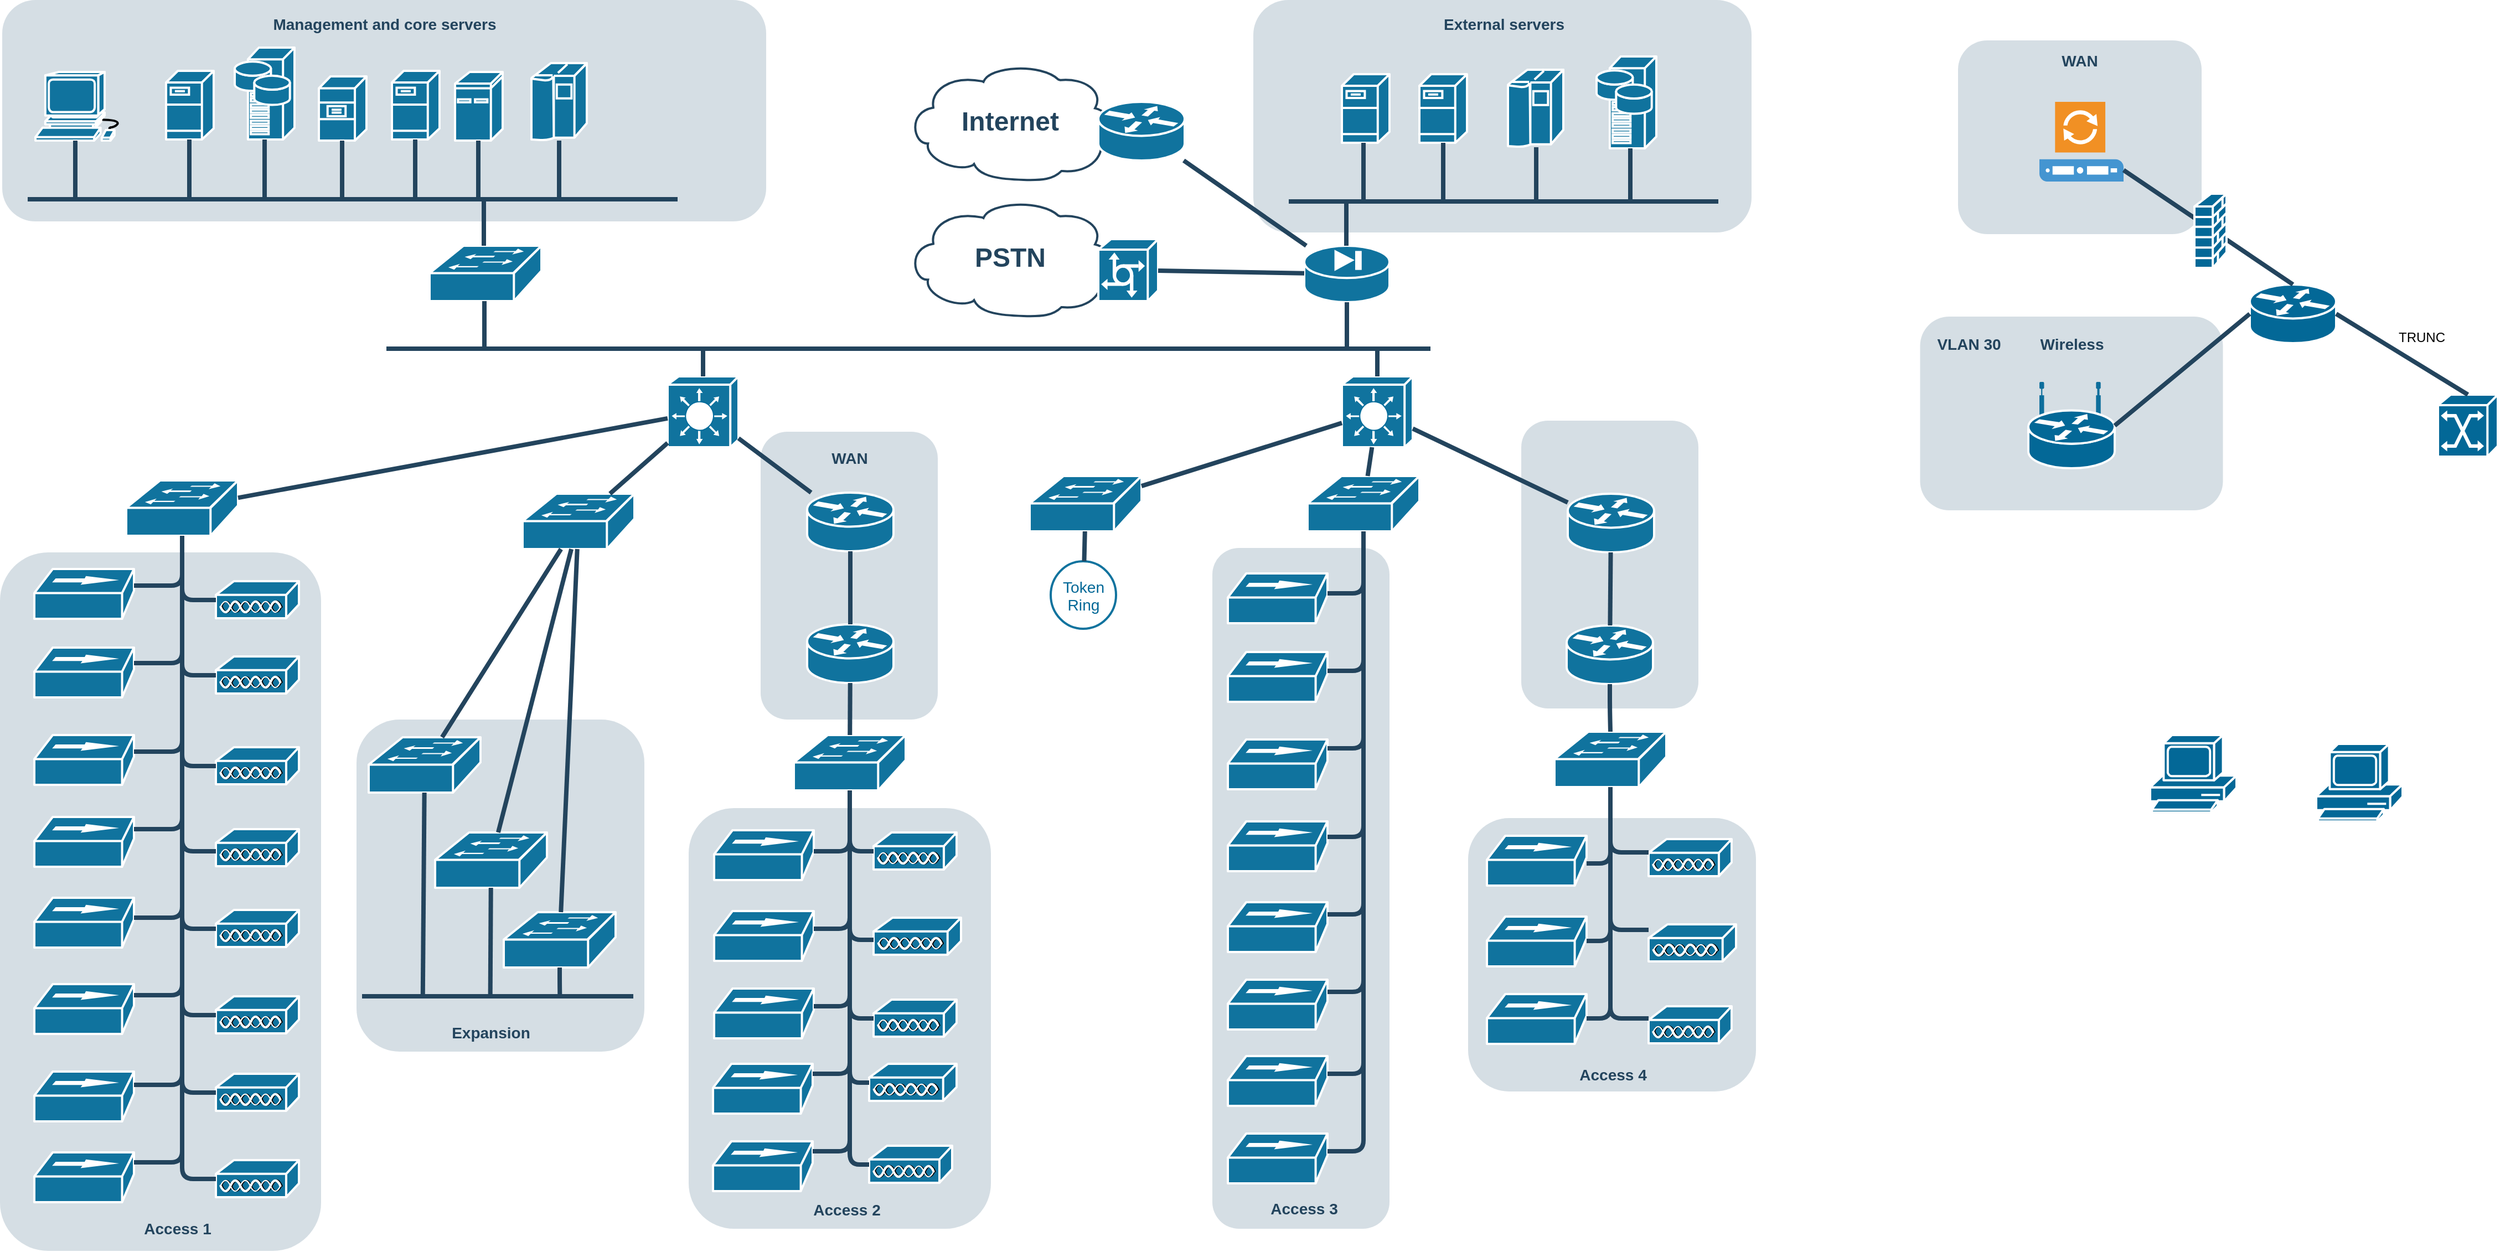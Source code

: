 <mxfile version="21.2.0" type="github">
  <diagram id="6a731a19-8d31-9384-78a2-239565b7b9f0" name="Page-1">
    <mxGraphModel dx="1916" dy="1063" grid="1" gridSize="10" guides="1" tooltips="1" connect="1" arrows="1" fold="1" page="1" pageScale="1" pageWidth="827" pageHeight="1169" background="none" math="0" shadow="0">
      <root>
        <mxCell id="0" />
        <mxCell id="1" parent="0" />
        <mxCell id="GC0GD7nrSptXFap7n9_A-2270" value="" style="rounded=1;whiteSpace=wrap;html=1;strokeColor=none;fillColor=#BAC8D3;fontSize=24;fontColor=#23445D;align=center;opacity=60;" vertex="1" parent="1">
          <mxGeometry x="1762.25" y="316" width="273.5" height="175" as="geometry" />
        </mxCell>
        <mxCell id="2086" value="" style="rounded=1;whiteSpace=wrap;html=1;strokeColor=none;fillColor=#BAC8D3;fontSize=24;fontColor=#23445D;align=center;opacity=60;" parent="1" vertex="1">
          <mxGeometry x="715" y="420" width="160" height="260" as="geometry" />
        </mxCell>
        <mxCell id="2087" value="&lt;font color=&quot;#23445d&quot;&gt;WAN&lt;/font&gt;" style="rounded=1;whiteSpace=wrap;html=1;strokeColor=none;fillColor=none;fontSize=14;fontColor=#742B21;align=center;fontStyle=1" parent="1" vertex="1">
          <mxGeometry x="759" y="434" width="73" height="19" as="geometry" />
        </mxCell>
        <mxCell id="2088" value="" style="rounded=1;whiteSpace=wrap;html=1;strokeColor=none;fillColor=#BAC8D3;fontSize=24;fontColor=#23445D;align=center;opacity=60;" parent="1" vertex="1">
          <mxGeometry x="1354" y="769" width="260" height="247" as="geometry" />
        </mxCell>
        <mxCell id="2089" value="" style="rounded=1;whiteSpace=wrap;html=1;strokeColor=none;fillColor=#BAC8D3;fontSize=24;fontColor=#23445D;align=center;opacity=60;" parent="1" vertex="1">
          <mxGeometry x="650" y="760" width="273" height="380" as="geometry" />
        </mxCell>
        <mxCell id="2090" value="" style="rounded=1;whiteSpace=wrap;html=1;strokeColor=none;fillColor=#BAC8D3;fontSize=24;fontColor=#23445D;align=center;opacity=60;" parent="1" vertex="1">
          <mxGeometry x="1402" y="410" width="160" height="260" as="geometry" />
        </mxCell>
        <mxCell id="2091" value="" style="rounded=1;whiteSpace=wrap;html=1;strokeColor=none;fillColor=#BAC8D3;fontSize=24;fontColor=#23445D;align=center;opacity=60;" parent="1" vertex="1">
          <mxGeometry x="1123" y="525" width="160" height="615" as="geometry" />
        </mxCell>
        <mxCell id="2092" value="" style="rounded=1;whiteSpace=wrap;html=1;strokeColor=none;fillColor=#BAC8D3;fontSize=24;fontColor=#23445D;align=center;opacity=60;" parent="1" vertex="1">
          <mxGeometry x="350" y="680" width="260" height="300" as="geometry" />
        </mxCell>
        <mxCell id="2093" value="" style="rounded=1;whiteSpace=wrap;html=1;strokeColor=none;fillColor=#BAC8D3;fontSize=24;fontColor=#23445D;align=center;opacity=60;" parent="1" vertex="1">
          <mxGeometry x="28" y="529" width="290" height="631" as="geometry" />
        </mxCell>
        <mxCell id="2094" value="" style="rounded=1;whiteSpace=wrap;html=1;strokeColor=none;fillColor=#BAC8D3;fontSize=24;fontColor=#23445D;align=center;opacity=60;" parent="1" vertex="1">
          <mxGeometry x="1160" y="30" width="450" height="210" as="geometry" />
        </mxCell>
        <mxCell id="2095" value="" style="rounded=1;whiteSpace=wrap;html=1;strokeColor=none;fillColor=#BAC8D3;fontSize=24;fontColor=#23445D;align=center;opacity=60;" parent="1" vertex="1">
          <mxGeometry x="30" y="30" width="690" height="200" as="geometry" />
        </mxCell>
        <mxCell id="2096" value="" style="shape=mxgraph.cisco.computers_and_peripherals.workstation;html=1;dashed=0;fillColor=#10739E;strokeColor=#ffffff;strokeWidth=2;verticalLabelPosition=bottom;verticalAlign=top;fontFamily=Helvetica;fontSize=36;fontColor=#FFB366" parent="1" vertex="1">
          <mxGeometry x="60" y="95" width="83" height="62" as="geometry" />
        </mxCell>
        <mxCell id="2097" value="" style="shape=mxgraph.cisco.servers.fileserver;html=1;dashed=0;fillColor=#10739E;strokeColor=#ffffff;strokeWidth=2;verticalLabelPosition=bottom;verticalAlign=top;fontFamily=Helvetica;fontSize=36;fontColor=#FFB366" parent="1" vertex="1">
          <mxGeometry x="178" y="94" width="43" height="62" as="geometry" />
        </mxCell>
        <mxCell id="2098" value="" style="shape=mxgraph.cisco.servers.fileserver;html=1;dashed=0;fillColor=#10739E;strokeColor=#ffffff;strokeWidth=2;verticalLabelPosition=bottom;verticalAlign=top;fontFamily=Helvetica;fontSize=36;fontColor=#FFB366" parent="1" vertex="1">
          <mxGeometry x="382" y="94" width="43" height="62" as="geometry" />
        </mxCell>
        <mxCell id="2099" value="" style="shape=mxgraph.cisco.servers.file_server;html=1;dashed=0;fillColor=#10739E;strokeColor=#ffffff;strokeWidth=2;verticalLabelPosition=bottom;verticalAlign=top;fontFamily=Helvetica;fontSize=36;fontColor=#FFB366" parent="1" vertex="1">
          <mxGeometry x="316" y="99" width="43" height="58" as="geometry" />
        </mxCell>
        <mxCell id="2100" value="" style="shape=mxgraph.cisco.servers.storage_server;html=1;dashed=0;fillColor=#10739E;strokeColor=#ffffff;strokeWidth=2;verticalLabelPosition=bottom;verticalAlign=top;fontFamily=Helvetica;fontSize=36;fontColor=#FFB366" parent="1" vertex="1">
          <mxGeometry x="240" y="73" width="54" height="83" as="geometry" />
        </mxCell>
        <mxCell id="2101" value="" style="shape=mxgraph.cisco.computers_and_peripherals.ibm_mini_as400;html=1;dashed=0;fillColor=#10739E;strokeColor=#ffffff;strokeWidth=2;verticalLabelPosition=bottom;verticalAlign=top;fontFamily=Helvetica;fontSize=36;fontColor=#FFB366" parent="1" vertex="1">
          <mxGeometry x="439" y="95" width="43" height="62" as="geometry" />
        </mxCell>
        <mxCell id="2102" value="" style="shape=mxgraph.cisco.computers_and_peripherals.ibm_mainframe;html=1;dashed=0;fillColor=#10739E;strokeColor=#ffffff;strokeWidth=2;verticalLabelPosition=bottom;verticalAlign=top;fontFamily=Helvetica;fontSize=36;fontColor=#FFB366" parent="1" vertex="1">
          <mxGeometry x="508" y="87" width="50" height="70" as="geometry" />
        </mxCell>
        <mxCell id="2103" value="" style="shape=mxgraph.cisco.servers.fileserver;html=1;dashed=0;fillColor=#10739E;strokeColor=#ffffff;strokeWidth=2;verticalLabelPosition=bottom;verticalAlign=top;fontFamily=Helvetica;fontSize=36;fontColor=#FFB366" parent="1" vertex="1">
          <mxGeometry x="1240" y="97" width="43" height="62" as="geometry" />
        </mxCell>
        <mxCell id="2104" value="" style="shape=mxgraph.cisco.servers.fileserver;html=1;dashed=0;fillColor=#10739E;strokeColor=#ffffff;strokeWidth=2;verticalLabelPosition=bottom;verticalAlign=top;fontFamily=Helvetica;fontSize=36;fontColor=#FFB366" parent="1" vertex="1">
          <mxGeometry x="1310" y="97" width="43" height="62" as="geometry" />
        </mxCell>
        <mxCell id="2105" value="" style="shape=mxgraph.cisco.computers_and_peripherals.ibm_mainframe;html=1;dashed=0;fillColor=#10739E;strokeColor=#ffffff;strokeWidth=2;verticalLabelPosition=bottom;verticalAlign=top;fontFamily=Helvetica;fontSize=36;fontColor=#FFB366" parent="1" vertex="1">
          <mxGeometry x="1390" y="93" width="50" height="70" as="geometry" />
        </mxCell>
        <mxCell id="2106" value="" style="shape=mxgraph.cisco.servers.storage_server;html=1;dashed=0;fillColor=#10739E;strokeColor=#ffffff;strokeWidth=2;verticalLabelPosition=bottom;verticalAlign=top;fontFamily=Helvetica;fontSize=36;fontColor=#FFB366" parent="1" vertex="1">
          <mxGeometry x="1470" y="81" width="54" height="83" as="geometry" />
        </mxCell>
        <mxCell id="2107" value="" style="shape=mxgraph.cisco.switches.workgroup_switch;html=1;dashed=0;fillColor=#10739E;strokeColor=#ffffff;strokeWidth=2;verticalLabelPosition=bottom;verticalAlign=top;fontFamily=Helvetica;fontSize=36;fontColor=#FFB366" parent="1" vertex="1">
          <mxGeometry x="416" y="252" width="101" height="50" as="geometry" />
        </mxCell>
        <mxCell id="2108" value="" style="shape=mxgraph.cisco.security.pix_firewall;html=1;dashed=0;fillColor=#10739E;strokeColor=#ffffff;strokeWidth=2;verticalLabelPosition=bottom;verticalAlign=top;fontFamily=Helvetica;fontSize=36;fontColor=#FFB366" parent="1" vertex="1">
          <mxGeometry x="1206" y="252" width="77" height="51" as="geometry" />
        </mxCell>
        <mxCell id="2109" value="Internet" style="shape=mxgraph.cisco.storage.cloud;html=1;dashed=0;strokeColor=#23445D;fillColor=#ffffff;strokeWidth=2;fontFamily=Helvetica;fontSize=24;fontColor=#23445D;align=center;fontStyle=1" parent="1" vertex="1">
          <mxGeometry x="847" y="87" width="186" height="106" as="geometry" />
        </mxCell>
        <mxCell id="2110" value="PSTN" style="shape=mxgraph.cisco.storage.cloud;html=1;dashed=0;strokeColor=#23445D;fillColor=#ffffff;strokeWidth=2;fontFamily=Helvetica;fontSize=24;fontColor=#23445D;fontStyle=1" parent="1" vertex="1">
          <mxGeometry x="847" y="210" width="186" height="106" as="geometry" />
        </mxCell>
        <mxCell id="2111" value="" style="shape=mxgraph.cisco.servers.communications_server;html=1;dashed=0;fillColor=#10739E;strokeColor=#ffffff;strokeWidth=2;verticalLabelPosition=bottom;verticalAlign=top;fontFamily=Helvetica;fontSize=36;fontColor=#FFB366" parent="1" vertex="1">
          <mxGeometry x="1020" y="246" width="54" height="56" as="geometry" />
        </mxCell>
        <mxCell id="2112" value="" style="shape=mxgraph.cisco.switches.layer_3_switch;html=1;dashed=0;fillColor=#10739E;strokeColor=#ffffff;strokeWidth=2;verticalLabelPosition=bottom;verticalAlign=top;fontFamily=Helvetica;fontSize=36;fontColor=#FFB366" parent="1" vertex="1">
          <mxGeometry x="631" y="370" width="64" height="64" as="geometry" />
        </mxCell>
        <mxCell id="2113" value="" style="shape=mxgraph.cisco.switches.layer_3_switch;html=1;dashed=0;fillColor=#10739E;strokeColor=#ffffff;strokeWidth=2;verticalLabelPosition=bottom;verticalAlign=top;fontFamily=Helvetica;fontSize=36;fontColor=#FFB366" parent="1" vertex="1">
          <mxGeometry x="1240" y="370" width="64" height="64" as="geometry" />
        </mxCell>
        <mxCell id="2114" value="" style="shape=mxgraph.cisco.switches.workgroup_switch;html=1;dashed=0;fillColor=#10739E;strokeColor=#ffffff;strokeWidth=2;verticalLabelPosition=bottom;verticalAlign=top;fontFamily=Helvetica;fontSize=36;fontColor=#FFB366" parent="1" vertex="1">
          <mxGeometry x="142" y="464" width="101" height="50" as="geometry" />
        </mxCell>
        <mxCell id="2115" value="" style="shape=mxgraph.cisco.switches.workgroup_switch;html=1;dashed=0;fillColor=#10739E;strokeColor=#ffffff;strokeWidth=2;verticalLabelPosition=bottom;verticalAlign=top;fontFamily=Helvetica;fontSize=36;fontColor=#FFB366" parent="1" vertex="1">
          <mxGeometry x="958" y="460" width="101" height="50" as="geometry" />
        </mxCell>
        <mxCell id="2116" value="" style="shape=mxgraph.cisco.switches.workgroup_switch;html=1;dashed=0;fillColor=#10739E;strokeColor=#ffffff;strokeWidth=2;verticalLabelPosition=bottom;verticalAlign=top;fontFamily=Helvetica;fontSize=36;fontColor=#FFB366" parent="1" vertex="1">
          <mxGeometry x="500" y="476" width="101" height="50" as="geometry" />
        </mxCell>
        <mxCell id="2117" value="" style="shape=mxgraph.cisco.switches.workgroup_switch;html=1;dashed=0;fillColor=#10739E;strokeColor=#ffffff;strokeWidth=2;verticalLabelPosition=bottom;verticalAlign=top;fontFamily=Helvetica;fontSize=36;fontColor=#FFB366" parent="1" vertex="1">
          <mxGeometry x="1209" y="460" width="101" height="50" as="geometry" />
        </mxCell>
        <mxCell id="2118" value="" style="shape=mxgraph.cisco.switches.workgroup_switch;html=1;dashed=0;fillColor=#10739E;strokeColor=#ffffff;strokeWidth=2;verticalLabelPosition=bottom;verticalAlign=top;fontFamily=Helvetica;fontSize=36;fontColor=#FFB366" parent="1" vertex="1">
          <mxGeometry x="361" y="696" width="101" height="50" as="geometry" />
        </mxCell>
        <mxCell id="2119" value="" style="shape=mxgraph.cisco.switches.workgroup_switch;html=1;dashed=0;fillColor=#10739E;strokeColor=#ffffff;strokeWidth=2;verticalLabelPosition=bottom;verticalAlign=top;fontFamily=Helvetica;fontSize=36;fontColor=#FFB366" parent="1" vertex="1">
          <mxGeometry x="483" y="854" width="101" height="50" as="geometry" />
        </mxCell>
        <mxCell id="2120" value="" style="shape=mxgraph.cisco.misc.access_point;html=1;dashed=0;fillColor=#10739E;strokeColor=#ffffff;strokeWidth=2;verticalLabelPosition=bottom;verticalAlign=top;fontFamily=Helvetica;fontSize=36;fontColor=#FFB366" parent="1" vertex="1">
          <mxGeometry x="223" y="555" width="75" height="34" as="geometry" />
        </mxCell>
        <mxCell id="2121" value="" style="shape=mxgraph.cisco.misc.access_point;html=1;dashed=0;fillColor=#10739E;strokeColor=#ffffff;strokeWidth=2;verticalLabelPosition=bottom;verticalAlign=top;fontFamily=Helvetica;fontSize=36;fontColor=#FFB366" parent="1" vertex="1">
          <mxGeometry x="223" y="623" width="75" height="34" as="geometry" />
        </mxCell>
        <mxCell id="2122" value="" style="shape=mxgraph.cisco.misc.access_point;html=1;dashed=0;fillColor=#10739E;strokeColor=#ffffff;strokeWidth=2;verticalLabelPosition=bottom;verticalAlign=top;fontFamily=Helvetica;fontSize=36;fontColor=#FFB366" parent="1" vertex="1">
          <mxGeometry x="223" y="852" width="75" height="34" as="geometry" />
        </mxCell>
        <mxCell id="2123" value="" style="shape=mxgraph.cisco.misc.access_point;html=1;dashed=0;fillColor=#10739E;strokeColor=#ffffff;strokeWidth=2;verticalLabelPosition=bottom;verticalAlign=top;fontFamily=Helvetica;fontSize=36;fontColor=#FFB366" parent="1" vertex="1">
          <mxGeometry x="223" y="705" width="75" height="34" as="geometry" />
        </mxCell>
        <mxCell id="2124" value="" style="shape=mxgraph.cisco.misc.access_point;html=1;dashed=0;fillColor=#10739E;strokeColor=#ffffff;strokeWidth=2;verticalLabelPosition=bottom;verticalAlign=top;fontFamily=Helvetica;fontSize=36;fontColor=#FFB366" parent="1" vertex="1">
          <mxGeometry x="223" y="930" width="75" height="34" as="geometry" />
        </mxCell>
        <mxCell id="2125" value="" style="shape=mxgraph.cisco.misc.access_point;html=1;dashed=0;fillColor=#10739E;strokeColor=#ffffff;strokeWidth=2;verticalLabelPosition=bottom;verticalAlign=top;fontFamily=Helvetica;fontSize=36;fontColor=#FFB366" parent="1" vertex="1">
          <mxGeometry x="223" y="779" width="75" height="34" as="geometry" />
        </mxCell>
        <mxCell id="2126" value="" style="shape=mxgraph.cisco.hubs_and_gateways.100baset_hub;html=1;dashed=0;fillColor=#10739E;strokeColor=#ffffff;strokeWidth=2;verticalLabelPosition=bottom;verticalAlign=top;fontFamily=Helvetica;fontSize=36;fontColor=#FFB366" parent="1" vertex="1">
          <mxGeometry x="59" y="544" width="90" height="45" as="geometry" />
        </mxCell>
        <mxCell id="2127" value="" style="shape=mxgraph.cisco.hubs_and_gateways.100baset_hub;html=1;dashed=0;fillColor=#10739E;strokeColor=#ffffff;strokeWidth=2;verticalLabelPosition=bottom;verticalAlign=top;fontFamily=Helvetica;fontSize=36;fontColor=#FFB366" parent="1" vertex="1">
          <mxGeometry x="59" y="841" width="90" height="45" as="geometry" />
        </mxCell>
        <mxCell id="2128" value="" style="shape=mxgraph.cisco.hubs_and_gateways.100baset_hub;html=1;dashed=0;fillColor=#10739E;strokeColor=#ffffff;strokeWidth=2;verticalLabelPosition=bottom;verticalAlign=top;fontFamily=Helvetica;fontSize=36;fontColor=#FFB366" parent="1" vertex="1">
          <mxGeometry x="59" y="615" width="90" height="45" as="geometry" />
        </mxCell>
        <mxCell id="2129" value="" style="shape=mxgraph.cisco.hubs_and_gateways.100baset_hub;html=1;dashed=0;fillColor=#10739E;strokeColor=#ffffff;strokeWidth=2;verticalLabelPosition=bottom;verticalAlign=top;fontFamily=Helvetica;fontSize=36;fontColor=#FFB366" parent="1" vertex="1">
          <mxGeometry x="59" y="694" width="90" height="45" as="geometry" />
        </mxCell>
        <mxCell id="2130" value="" style="shape=mxgraph.cisco.hubs_and_gateways.100baset_hub;html=1;dashed=0;fillColor=#10739E;strokeColor=#ffffff;strokeWidth=2;verticalLabelPosition=bottom;verticalAlign=top;fontFamily=Helvetica;fontSize=36;fontColor=#FFB366" parent="1" vertex="1">
          <mxGeometry x="59" y="768" width="90" height="45" as="geometry" />
        </mxCell>
        <mxCell id="2131" value="" style="shape=mxgraph.cisco.misc.token;html=1;dashed=0;strokeColor=#10739E;fillColor=#ffffff;strokeWidth=2;verticalLabelPosition=bottom;verticalAlign=top;fontFamily=Helvetica;fontSize=36;fontColor=#23445D;labelBackgroundColor=none;" parent="1" vertex="1">
          <mxGeometry x="977" y="537" width="59" height="61" as="geometry" />
        </mxCell>
        <mxCell id="2132" value="" style="shape=mxgraph.cisco.routers.router;html=1;dashed=0;fillColor=#10739E;strokeColor=#ffffff;strokeWidth=2;verticalLabelPosition=bottom;verticalAlign=top;fontFamily=Helvetica;fontSize=36;fontColor=#FFB366" parent="1" vertex="1">
          <mxGeometry x="757" y="475" width="78" height="53" as="geometry" />
        </mxCell>
        <mxCell id="2133" value="" style="shape=mxgraph.cisco.routers.router;html=1;dashed=0;fillColor=#10739E;strokeColor=#ffffff;strokeWidth=2;verticalLabelPosition=bottom;verticalAlign=top;fontFamily=Helvetica;fontSize=36;fontColor=#FFB366" parent="1" vertex="1">
          <mxGeometry x="1444" y="476" width="78" height="53" as="geometry" />
        </mxCell>
        <mxCell id="2134" value="" style="shape=mxgraph.cisco.routers.router;html=1;dashed=0;fillColor=#10739E;strokeColor=#ffffff;strokeWidth=2;verticalLabelPosition=bottom;verticalAlign=top;fontFamily=Helvetica;fontSize=36;fontColor=#FFB366" parent="1" vertex="1">
          <mxGeometry x="757" y="594" width="78" height="53" as="geometry" />
        </mxCell>
        <mxCell id="2135" value="" style="shape=mxgraph.cisco.routers.router;html=1;dashed=0;fillColor=#10739E;strokeColor=#ffffff;strokeWidth=2;verticalLabelPosition=bottom;verticalAlign=top;fontFamily=Helvetica;fontSize=36;fontColor=#FFB366" parent="1" vertex="1">
          <mxGeometry x="1443" y="595" width="78" height="53" as="geometry" />
        </mxCell>
        <mxCell id="2136" value="" style="shape=mxgraph.cisco.switches.workgroup_switch;html=1;dashed=0;fillColor=#10739E;strokeColor=#ffffff;strokeWidth=2;verticalLabelPosition=bottom;verticalAlign=top;fontFamily=Helvetica;fontSize=36;fontColor=#FFB366" parent="1" vertex="1">
          <mxGeometry x="745" y="694" width="101" height="50" as="geometry" />
        </mxCell>
        <mxCell id="2137" value="" style="shape=mxgraph.cisco.switches.workgroup_switch;html=1;dashed=0;fillColor=#10739E;strokeColor=#ffffff;strokeWidth=2;verticalLabelPosition=bottom;verticalAlign=top;fontFamily=Helvetica;fontSize=36;fontColor=#FFB366" parent="1" vertex="1">
          <mxGeometry x="1432" y="691" width="101" height="50" as="geometry" />
        </mxCell>
        <mxCell id="2138" value="" style="shape=mxgraph.cisco.routers.router;html=1;dashed=0;fillColor=#10739E;strokeColor=#ffffff;strokeWidth=2;verticalLabelPosition=bottom;verticalAlign=top;fontFamily=Helvetica;fontSize=36;fontColor=#FFB366" parent="1" vertex="1">
          <mxGeometry x="1020" y="122" width="78" height="53" as="geometry" />
        </mxCell>
        <mxCell id="2139" value="" style="shape=mxgraph.cisco.hubs_and_gateways.100baset_hub;html=1;dashed=0;fillColor=#10739E;strokeColor=#ffffff;strokeWidth=2;verticalLabelPosition=bottom;verticalAlign=top;fontFamily=Helvetica;fontSize=36;fontColor=#FFB366" parent="1" vertex="1">
          <mxGeometry x="59" y="919" width="90" height="45" as="geometry" />
        </mxCell>
        <mxCell id="2140" value="" style="shape=mxgraph.cisco.hubs_and_gateways.100baset_hub;html=1;dashed=0;fillColor=#10739E;strokeColor=#ffffff;strokeWidth=2;verticalLabelPosition=bottom;verticalAlign=top;fontFamily=Helvetica;fontSize=36;fontColor=#FFB366" parent="1" vertex="1">
          <mxGeometry x="1137" y="548" width="90" height="45" as="geometry" />
        </mxCell>
        <mxCell id="2141" value="" style="shape=mxgraph.cisco.hubs_and_gateways.100baset_hub;html=1;dashed=0;fillColor=#10739E;strokeColor=#ffffff;strokeWidth=2;verticalLabelPosition=bottom;verticalAlign=top;fontFamily=Helvetica;fontSize=36;fontColor=#FFB366" parent="1" vertex="1">
          <mxGeometry x="1137" y="845" width="90" height="45" as="geometry" />
        </mxCell>
        <mxCell id="2142" value="" style="shape=mxgraph.cisco.hubs_and_gateways.100baset_hub;html=1;dashed=0;fillColor=#10739E;strokeColor=#ffffff;strokeWidth=2;verticalLabelPosition=bottom;verticalAlign=top;fontFamily=Helvetica;fontSize=36;fontColor=#FFB366" parent="1" vertex="1">
          <mxGeometry x="1137" y="619" width="90" height="45" as="geometry" />
        </mxCell>
        <mxCell id="2143" value="" style="shape=mxgraph.cisco.hubs_and_gateways.100baset_hub;html=1;dashed=0;fillColor=#10739E;strokeColor=#ffffff;strokeWidth=2;verticalLabelPosition=bottom;verticalAlign=top;fontFamily=Helvetica;fontSize=36;fontColor=#FFB366" parent="1" vertex="1">
          <mxGeometry x="1137" y="698" width="90" height="45" as="geometry" />
        </mxCell>
        <mxCell id="2144" value="" style="shape=mxgraph.cisco.hubs_and_gateways.100baset_hub;html=1;dashed=0;fillColor=#10739E;strokeColor=#ffffff;strokeWidth=2;verticalLabelPosition=bottom;verticalAlign=top;fontFamily=Helvetica;fontSize=36;fontColor=#FFB366" parent="1" vertex="1">
          <mxGeometry x="1137" y="772" width="90" height="45" as="geometry" />
        </mxCell>
        <mxCell id="2145" value="" style="shape=mxgraph.cisco.hubs_and_gateways.100baset_hub;html=1;dashed=0;fillColor=#10739E;strokeColor=#ffffff;strokeWidth=2;verticalLabelPosition=bottom;verticalAlign=top;fontFamily=Helvetica;fontSize=36;fontColor=#FFB366" parent="1" vertex="1">
          <mxGeometry x="1137" y="915" width="90" height="45" as="geometry" />
        </mxCell>
        <mxCell id="2146" value="" style="shape=mxgraph.cisco.hubs_and_gateways.100baset_hub;html=1;dashed=0;fillColor=#10739E;strokeColor=#ffffff;strokeWidth=2;verticalLabelPosition=bottom;verticalAlign=top;fontFamily=Helvetica;fontSize=36;fontColor=#FFB366" parent="1" vertex="1">
          <mxGeometry x="673" y="853" width="90" height="45" as="geometry" />
        </mxCell>
        <mxCell id="2147" value="" style="shape=mxgraph.cisco.hubs_and_gateways.100baset_hub;html=1;dashed=0;fillColor=#10739E;strokeColor=#ffffff;strokeWidth=2;verticalLabelPosition=bottom;verticalAlign=top;fontFamily=Helvetica;fontSize=36;fontColor=#FFB366" parent="1" vertex="1">
          <mxGeometry x="673" y="780" width="90" height="45" as="geometry" />
        </mxCell>
        <mxCell id="2148" value="" style="shape=mxgraph.cisco.hubs_and_gateways.100baset_hub;html=1;dashed=0;fillColor=#10739E;strokeColor=#ffffff;strokeWidth=2;verticalLabelPosition=bottom;verticalAlign=top;fontFamily=Helvetica;fontSize=36;fontColor=#FFB366" parent="1" vertex="1">
          <mxGeometry x="673" y="923" width="90" height="45" as="geometry" />
        </mxCell>
        <mxCell id="2149" value="" style="shape=mxgraph.cisco.misc.access_point;html=1;dashed=0;fillColor=#10739E;strokeColor=#ffffff;strokeWidth=2;verticalLabelPosition=bottom;verticalAlign=top;fontFamily=Helvetica;fontSize=36;fontColor=#FFB366" parent="1" vertex="1">
          <mxGeometry x="817" y="859" width="79" height="34" as="geometry" />
        </mxCell>
        <mxCell id="2150" value="" style="shape=mxgraph.cisco.misc.access_point;html=1;dashed=0;fillColor=#10739E;strokeColor=#ffffff;strokeWidth=2;verticalLabelPosition=bottom;verticalAlign=top;fontFamily=Helvetica;fontSize=36;fontColor=#FFB366" parent="1" vertex="1">
          <mxGeometry x="817" y="933" width="75" height="34" as="geometry" />
        </mxCell>
        <mxCell id="2151" value="" style="shape=mxgraph.cisco.misc.access_point;html=1;dashed=0;fillColor=#10739E;strokeColor=#ffffff;strokeWidth=2;verticalLabelPosition=bottom;verticalAlign=top;fontFamily=Helvetica;fontSize=36;fontColor=#FFB366" parent="1" vertex="1">
          <mxGeometry x="817" y="782" width="75" height="34" as="geometry" />
        </mxCell>
        <mxCell id="2152" value="" style="line;html=1;strokeColor=#23445D;" parent="1" vertex="1">
          <mxGeometry x="53" y="205" width="587" height="10" as="geometry" />
        </mxCell>
        <mxCell id="2153" value="" style="line;html=1;strokeColor=#23445D;" parent="1" vertex="1">
          <mxGeometry x="1192" y="207" width="388" height="10" as="geometry" />
        </mxCell>
        <mxCell id="2154" value="" style="line;html=1;strokeColor=#23445D;" parent="1" vertex="1">
          <mxGeometry x="377" y="340" width="943" height="10" as="geometry" />
        </mxCell>
        <mxCell id="2155" value="" style="edgeStyle=elbowEdgeStyle;elbow=horizontal;endArrow=none;html=1;strokeColor=#23445D;endFill=0;strokeWidth=4;rounded=1" parent="1" target="2102" edge="1">
          <mxGeometry width="100" height="100" relative="1" as="geometry">
            <mxPoint x="533" y="210" as="sourcePoint" />
            <mxPoint x="533" y="170" as="targetPoint" />
          </mxGeometry>
        </mxCell>
        <mxCell id="2156" value="" style="edgeStyle=elbowEdgeStyle;elbow=horizontal;endArrow=none;html=1;strokeColor=#23445D;endFill=0;strokeWidth=4;rounded=1" parent="1" target="2101" edge="1">
          <mxGeometry width="100" height="100" relative="1" as="geometry">
            <mxPoint x="460" y="210" as="sourcePoint" />
            <mxPoint x="460.333" y="156.944" as="targetPoint" />
          </mxGeometry>
        </mxCell>
        <mxCell id="2157" value="" style="edgeStyle=elbowEdgeStyle;elbow=horizontal;endArrow=none;html=1;strokeColor=#23445D;endFill=0;strokeWidth=4;rounded=1" parent="1" target="2098" edge="1">
          <mxGeometry width="100" height="100" relative="1" as="geometry">
            <mxPoint x="403" y="209" as="sourcePoint" />
            <mxPoint x="403.333" y="155.944" as="targetPoint" />
          </mxGeometry>
        </mxCell>
        <mxCell id="2158" value="" style="edgeStyle=elbowEdgeStyle;elbow=horizontal;endArrow=none;html=1;strokeColor=#23445D;endFill=0;strokeWidth=4;rounded=1" parent="1" target="2099" edge="1">
          <mxGeometry width="100" height="100" relative="1" as="geometry">
            <mxPoint x="337" y="210" as="sourcePoint" />
            <mxPoint x="337.333" y="156.944" as="targetPoint" />
          </mxGeometry>
        </mxCell>
        <mxCell id="2159" value="" style="edgeStyle=elbowEdgeStyle;elbow=horizontal;endArrow=none;html=1;strokeColor=#23445D;endFill=0;strokeWidth=4;rounded=1" parent="1" target="2100" edge="1">
          <mxGeometry width="100" height="100" relative="1" as="geometry">
            <mxPoint x="267" y="210" as="sourcePoint" />
            <mxPoint x="266.806" y="156.944" as="targetPoint" />
          </mxGeometry>
        </mxCell>
        <mxCell id="2160" value="" style="edgeStyle=elbowEdgeStyle;elbow=horizontal;endArrow=none;html=1;strokeColor=#23445D;endFill=0;strokeWidth=4;rounded=1" parent="1" target="2097" edge="1">
          <mxGeometry width="100" height="100" relative="1" as="geometry">
            <mxPoint x="199" y="210" as="sourcePoint" />
            <mxPoint x="198.806" y="156.944" as="targetPoint" />
          </mxGeometry>
        </mxCell>
        <mxCell id="2161" value="" style="edgeStyle=elbowEdgeStyle;elbow=horizontal;endArrow=none;html=1;strokeColor=#23445D;endFill=0;strokeWidth=4;rounded=1" parent="1" target="2096" edge="1">
          <mxGeometry width="100" height="100" relative="1" as="geometry">
            <mxPoint x="96" y="210" as="sourcePoint" />
            <mxPoint x="96.306" y="156.25" as="targetPoint" />
          </mxGeometry>
        </mxCell>
        <mxCell id="2162" value="" style="edgeStyle=elbowEdgeStyle;elbow=horizontal;endArrow=none;html=1;strokeColor=#23445D;endFill=0;strokeWidth=4;rounded=1" parent="1" target="2107" edge="1">
          <mxGeometry width="100" height="100" relative="1" as="geometry">
            <mxPoint x="465" y="210" as="sourcePoint" />
            <mxPoint x="465" y="240" as="targetPoint" />
          </mxGeometry>
        </mxCell>
        <mxCell id="2163" value="" style="edgeStyle=elbowEdgeStyle;elbow=horizontal;endArrow=none;html=1;strokeColor=#23445D;endFill=0;strokeWidth=4;rounded=1" parent="1" source="2107" edge="1">
          <mxGeometry width="100" height="100" relative="1" as="geometry">
            <mxPoint x="465.0" y="303" as="sourcePoint" />
            <mxPoint x="465.278" y="345.083" as="targetPoint" />
          </mxGeometry>
        </mxCell>
        <mxCell id="2164" value="" style="edgeStyle=elbowEdgeStyle;elbow=horizontal;endArrow=none;html=1;strokeColor=#23445D;endFill=0;strokeWidth=4;rounded=1" parent="1" source="2103" edge="1">
          <mxGeometry width="100" height="100" relative="1" as="geometry">
            <mxPoint x="1259" y="170" as="sourcePoint" />
            <mxPoint x="1259.278" y="212.083" as="targetPoint" />
          </mxGeometry>
        </mxCell>
        <mxCell id="2165" value="" style="edgeStyle=elbowEdgeStyle;elbow=horizontal;endArrow=none;html=1;strokeColor=#23445D;endFill=0;strokeWidth=4;rounded=1" parent="1" source="2104" edge="1">
          <mxGeometry width="100" height="100" relative="1" as="geometry">
            <mxPoint x="1331" y="170.0" as="sourcePoint" />
            <mxPoint x="1331.278" y="212.083" as="targetPoint" />
          </mxGeometry>
        </mxCell>
        <mxCell id="2166" value="" style="edgeStyle=elbowEdgeStyle;elbow=horizontal;endArrow=none;html=1;strokeColor=#23445D;endFill=0;strokeWidth=4;rounded=1" parent="1" source="2105" edge="1">
          <mxGeometry width="100" height="100" relative="1" as="geometry">
            <mxPoint x="1415" y="170.0" as="sourcePoint" />
            <mxPoint x="1415.278" y="212.083" as="targetPoint" />
          </mxGeometry>
        </mxCell>
        <mxCell id="2167" value="" style="edgeStyle=elbowEdgeStyle;elbow=horizontal;endArrow=none;html=1;strokeColor=#23445D;endFill=0;strokeWidth=4;rounded=1" parent="1" source="2106" edge="1">
          <mxGeometry width="100" height="100" relative="1" as="geometry">
            <mxPoint x="1500" y="170.0" as="sourcePoint" />
            <mxPoint x="1500.278" y="212.083" as="targetPoint" />
          </mxGeometry>
        </mxCell>
        <mxCell id="2168" value="" style="edgeStyle=elbowEdgeStyle;elbow=horizontal;endArrow=none;html=1;strokeColor=#23445D;endFill=0;strokeWidth=4;rounded=1" parent="1" target="2108" edge="1">
          <mxGeometry width="100" height="100" relative="1" as="geometry">
            <mxPoint x="1244" y="212" as="sourcePoint" />
            <mxPoint x="1244.278" y="254.083" as="targetPoint" />
          </mxGeometry>
        </mxCell>
        <mxCell id="2169" value="" style="edgeStyle=elbowEdgeStyle;elbow=horizontal;endArrow=none;html=1;strokeColor=#23445D;endFill=0;strokeWidth=4;rounded=1" parent="1" source="2108" edge="1">
          <mxGeometry width="100" height="100" relative="1" as="geometry">
            <mxPoint x="1244" y="303.0" as="sourcePoint" />
            <mxPoint x="1244.278" y="345.083" as="targetPoint" />
          </mxGeometry>
        </mxCell>
        <mxCell id="2170" value="" style="elbow=horizontal;endArrow=none;html=1;strokeColor=#23445D;endFill=0;strokeWidth=4;rounded=1" parent="1" source="2108" target="2138" edge="1">
          <mxGeometry width="100" height="100" relative="1" as="geometry">
            <mxPoint x="1210" y="198.0" as="sourcePoint" />
            <mxPoint x="1210.278" y="240.083" as="targetPoint" />
          </mxGeometry>
        </mxCell>
        <mxCell id="2171" value="" style="elbow=horizontal;endArrow=none;html=1;strokeColor=#23445D;endFill=0;strokeWidth=4;rounded=1" parent="1" source="2108" target="2111" edge="1">
          <mxGeometry width="100" height="100" relative="1" as="geometry">
            <mxPoint x="1220" y="208.0" as="sourcePoint" />
            <mxPoint x="1220.278" y="250.083" as="targetPoint" />
          </mxGeometry>
        </mxCell>
        <mxCell id="2172" style="edgeStyle=none;rounded=1;html=1;strokeColor=#23445D;endArrow=none;endFill=0;strokeWidth=4" parent="1" source="2112" target="2114" edge="1">
          <mxGeometry relative="1" as="geometry" />
        </mxCell>
        <mxCell id="2173" style="edgeStyle=none;rounded=1;html=1;strokeColor=#23445D;endArrow=none;endFill=0;strokeWidth=4" parent="1" source="2112" target="2116" edge="1">
          <mxGeometry relative="1" as="geometry" />
        </mxCell>
        <mxCell id="2174" style="edgeStyle=none;rounded=1;html=1;strokeColor=#23445D;endArrow=none;endFill=0;strokeWidth=4" parent="1" source="2112" target="2132" edge="1">
          <mxGeometry relative="1" as="geometry">
            <mxPoint x="750" y="380" as="sourcePoint" />
          </mxGeometry>
        </mxCell>
        <mxCell id="2175" style="edgeStyle=none;rounded=1;html=1;strokeColor=#23445D;endArrow=none;endFill=0;strokeWidth=4" parent="1" source="2113" target="2115" edge="1">
          <mxGeometry relative="1" as="geometry" />
        </mxCell>
        <mxCell id="2176" style="edgeStyle=none;rounded=1;html=1;strokeColor=#23445D;endArrow=none;endFill=0;strokeWidth=4" parent="1" source="2113" target="2117" edge="1">
          <mxGeometry relative="1" as="geometry" />
        </mxCell>
        <mxCell id="2177" style="edgeStyle=none;rounded=1;html=1;strokeColor=#23445D;endArrow=none;endFill=0;strokeWidth=4" parent="1" source="2113" target="2133" edge="1">
          <mxGeometry relative="1" as="geometry" />
        </mxCell>
        <mxCell id="2178" value="" style="edgeStyle=elbowEdgeStyle;elbow=horizontal;endArrow=none;html=1;strokeColor=#23445D;endFill=0;strokeWidth=4;rounded=1" parent="1" target="2112" edge="1">
          <mxGeometry width="100" height="100" relative="1" as="geometry">
            <mxPoint x="663" y="345" as="sourcePoint" />
            <mxPoint x="663.278" y="387.083" as="targetPoint" />
          </mxGeometry>
        </mxCell>
        <mxCell id="2179" value="" style="edgeStyle=elbowEdgeStyle;elbow=horizontal;endArrow=none;html=1;strokeColor=#23445D;endFill=0;strokeWidth=4;rounded=1" parent="1" target="2113" edge="1">
          <mxGeometry width="100" height="100" relative="1" as="geometry">
            <mxPoint x="1272" y="345" as="sourcePoint" />
            <mxPoint x="1272.278" y="387.083" as="targetPoint" />
          </mxGeometry>
        </mxCell>
        <mxCell id="2180" style="edgeStyle=orthogonalEdgeStyle;rounded=1;html=1;strokeColor=#23445D;endArrow=none;endFill=0;strokeWidth=4" parent="1" source="2114" target="2126" edge="1">
          <mxGeometry relative="1" as="geometry">
            <Array as="points">
              <mxPoint x="193" y="559" />
            </Array>
          </mxGeometry>
        </mxCell>
        <mxCell id="2181" style="edgeStyle=orthogonalEdgeStyle;rounded=1;html=1;strokeColor=#23445D;endArrow=none;endFill=0;strokeWidth=4" parent="1" source="2114" target="2128" edge="1">
          <mxGeometry relative="1" as="geometry">
            <Array as="points">
              <mxPoint x="193" y="629" />
            </Array>
          </mxGeometry>
        </mxCell>
        <mxCell id="2182" style="edgeStyle=orthogonalEdgeStyle;rounded=1;html=1;strokeColor=#23445D;endArrow=none;endFill=0;strokeWidth=4" parent="1" source="2114" target="2129" edge="1">
          <mxGeometry relative="1" as="geometry">
            <Array as="points">
              <mxPoint x="193" y="709" />
            </Array>
          </mxGeometry>
        </mxCell>
        <mxCell id="2183" style="edgeStyle=orthogonalEdgeStyle;rounded=1;html=1;strokeColor=#23445D;endArrow=none;endFill=0;strokeWidth=4" parent="1" source="2114" target="2130" edge="1">
          <mxGeometry relative="1" as="geometry">
            <Array as="points">
              <mxPoint x="193" y="779" />
            </Array>
          </mxGeometry>
        </mxCell>
        <mxCell id="2184" style="edgeStyle=orthogonalEdgeStyle;rounded=1;html=1;strokeColor=#23445D;endArrow=none;endFill=0;strokeWidth=4" parent="1" source="2114" target="2120" edge="1">
          <mxGeometry relative="1" as="geometry">
            <Array as="points">
              <mxPoint x="193" y="572" />
            </Array>
          </mxGeometry>
        </mxCell>
        <mxCell id="2185" style="edgeStyle=orthogonalEdgeStyle;rounded=1;html=1;strokeColor=#23445D;endArrow=none;endFill=0;strokeWidth=4" parent="1" source="2114" target="2121" edge="1">
          <mxGeometry relative="1" as="geometry">
            <Array as="points">
              <mxPoint x="193" y="640" />
            </Array>
          </mxGeometry>
        </mxCell>
        <mxCell id="2186" style="edgeStyle=orthogonalEdgeStyle;rounded=1;html=1;strokeColor=#23445D;endArrow=none;endFill=0;strokeWidth=4" parent="1" source="2114" target="2123" edge="1">
          <mxGeometry relative="1" as="geometry">
            <Array as="points">
              <mxPoint x="193" y="722" />
            </Array>
          </mxGeometry>
        </mxCell>
        <mxCell id="2187" style="edgeStyle=orthogonalEdgeStyle;rounded=1;html=1;strokeColor=#23445D;endArrow=none;endFill=0;strokeWidth=4" parent="1" source="2114" target="2125" edge="1">
          <mxGeometry relative="1" as="geometry">
            <Array as="points">
              <mxPoint x="193" y="799" />
            </Array>
          </mxGeometry>
        </mxCell>
        <mxCell id="2188" style="rounded=1;html=1;strokeColor=#23445D;endArrow=none;endFill=0;strokeWidth=4" parent="1" source="2115" target="2131" edge="1">
          <mxGeometry relative="1" as="geometry" />
        </mxCell>
        <mxCell id="2189" style="rounded=1;html=1;strokeColor=#23445D;endArrow=none;endFill=0;strokeWidth=4" parent="1" source="2116" target="2119" edge="1">
          <mxGeometry relative="1" as="geometry" />
        </mxCell>
        <mxCell id="2190" style="rounded=1;html=1;strokeColor=#23445D;endArrow=none;endFill=0;strokeWidth=4" parent="1" source="2116" target="2118" edge="1">
          <mxGeometry relative="1" as="geometry" />
        </mxCell>
        <mxCell id="2191" value="" style="line;html=1;strokeColor=#23445D;" parent="1" vertex="1">
          <mxGeometry x="355" y="925" width="245" height="10" as="geometry" />
        </mxCell>
        <mxCell id="2192" style="rounded=1;html=1;entryX=0.224;entryY=0.5;entryPerimeter=0;strokeColor=#23445D;endArrow=none;endFill=0;strokeWidth=4" parent="1" source="2118" target="2191" edge="1">
          <mxGeometry relative="1" as="geometry" />
        </mxCell>
        <mxCell id="2193" style="edgeStyle=orthogonalEdgeStyle;rounded=1;html=1;entryX=0.714;entryY=0.5;entryPerimeter=0;strokeColor=#23445D;endArrow=none;endFill=0;strokeWidth=4" parent="1" source="2119" edge="1">
          <mxGeometry relative="1" as="geometry">
            <mxPoint x="533" y="837" as="sourcePoint" />
            <mxPoint x="533.667" y="930.333" as="targetPoint" />
            <Array as="points">
              <mxPoint x="534" y="917" />
              <mxPoint x="533" y="917" />
            </Array>
          </mxGeometry>
        </mxCell>
        <mxCell id="2194" style="edgeStyle=orthogonalEdgeStyle;rounded=1;html=1;strokeColor=#23445D;endArrow=none;endFill=0;strokeWidth=4" parent="1" source="2117" target="2140" edge="1">
          <mxGeometry relative="1" as="geometry">
            <Array as="points">
              <mxPoint x="1260" y="566" />
            </Array>
          </mxGeometry>
        </mxCell>
        <mxCell id="2195" style="edgeStyle=orthogonalEdgeStyle;rounded=1;html=1;strokeColor=#23445D;endArrow=none;endFill=0;strokeWidth=4" parent="1" source="2117" target="2142" edge="1">
          <mxGeometry relative="1" as="geometry">
            <Array as="points">
              <mxPoint x="1260" y="636" />
            </Array>
          </mxGeometry>
        </mxCell>
        <mxCell id="2196" style="edgeStyle=orthogonalEdgeStyle;rounded=1;html=1;strokeColor=#23445D;endArrow=none;endFill=0;strokeWidth=4" parent="1" source="2117" target="2143" edge="1">
          <mxGeometry relative="1" as="geometry">
            <Array as="points">
              <mxPoint x="1260" y="706" />
            </Array>
          </mxGeometry>
        </mxCell>
        <mxCell id="2197" style="edgeStyle=orthogonalEdgeStyle;rounded=1;html=1;strokeColor=#23445D;endArrow=none;endFill=0;strokeWidth=4" parent="1" source="2117" target="2144" edge="1">
          <mxGeometry relative="1" as="geometry">
            <Array as="points">
              <mxPoint x="1260" y="786" />
            </Array>
          </mxGeometry>
        </mxCell>
        <mxCell id="2198" style="edgeStyle=orthogonalEdgeStyle;rounded=1;html=1;strokeColor=#23445D;endArrow=none;endFill=0;strokeWidth=4" parent="1" source="2117" target="2141" edge="1">
          <mxGeometry relative="1" as="geometry">
            <Array as="points">
              <mxPoint x="1260" y="856" />
            </Array>
          </mxGeometry>
        </mxCell>
        <mxCell id="2199" style="edgeStyle=orthogonalEdgeStyle;rounded=1;html=1;strokeColor=#23445D;endArrow=none;endFill=0;strokeWidth=4" parent="1" source="2117" target="2145" edge="1">
          <mxGeometry relative="1" as="geometry">
            <Array as="points">
              <mxPoint x="1260" y="926" />
            </Array>
          </mxGeometry>
        </mxCell>
        <mxCell id="2200" style="rounded=1;html=1;strokeColor=#23445D;endArrow=none;endFill=0;strokeWidth=4" parent="1" source="2132" target="2134" edge="1">
          <mxGeometry relative="1" as="geometry" />
        </mxCell>
        <mxCell id="2201" style="rounded=1;html=1;strokeColor=#23445D;endArrow=none;endFill=0;strokeWidth=4" parent="1" source="2133" target="2135" edge="1">
          <mxGeometry relative="1" as="geometry" />
        </mxCell>
        <mxCell id="2202" style="rounded=1;html=1;strokeColor=#23445D;endArrow=none;endFill=0;strokeWidth=4" parent="1" source="2134" target="2136" edge="1">
          <mxGeometry relative="1" as="geometry" />
        </mxCell>
        <mxCell id="2203" style="edgeStyle=orthogonalEdgeStyle;rounded=1;html=1;strokeColor=#23445D;endArrow=none;endFill=0;strokeWidth=4" parent="1" source="2136" target="2147" edge="1">
          <mxGeometry relative="1" as="geometry">
            <Array as="points">
              <mxPoint x="796" y="799" />
            </Array>
          </mxGeometry>
        </mxCell>
        <mxCell id="2204" style="edgeStyle=orthogonalEdgeStyle;rounded=1;html=1;strokeColor=#23445D;endArrow=none;endFill=0;strokeWidth=4" parent="1" source="2136" target="2146" edge="1">
          <mxGeometry relative="1" as="geometry">
            <Array as="points">
              <mxPoint x="796" y="869" />
            </Array>
          </mxGeometry>
        </mxCell>
        <mxCell id="2205" style="edgeStyle=orthogonalEdgeStyle;rounded=1;html=1;strokeColor=#23445D;endArrow=none;endFill=0;strokeWidth=4" parent="1" source="2136" target="2148" edge="1">
          <mxGeometry relative="1" as="geometry">
            <Array as="points">
              <mxPoint x="796" y="939" />
            </Array>
          </mxGeometry>
        </mxCell>
        <mxCell id="2206" style="edgeStyle=orthogonalEdgeStyle;rounded=1;html=1;strokeColor=#23445D;endArrow=none;endFill=0;strokeWidth=4" parent="1" source="2136" target="2151" edge="1">
          <mxGeometry relative="1" as="geometry">
            <Array as="points">
              <mxPoint x="796" y="799" />
            </Array>
          </mxGeometry>
        </mxCell>
        <mxCell id="2207" style="edgeStyle=orthogonalEdgeStyle;rounded=1;html=1;strokeColor=#23445D;endArrow=none;endFill=0;strokeWidth=4" parent="1" source="2136" target="2149" edge="1">
          <mxGeometry relative="1" as="geometry">
            <Array as="points">
              <mxPoint x="796" y="879" />
            </Array>
          </mxGeometry>
        </mxCell>
        <mxCell id="2208" style="edgeStyle=orthogonalEdgeStyle;rounded=1;html=1;strokeColor=#23445D;endArrow=none;endFill=0;strokeWidth=4" parent="1" source="2136" target="2150" edge="1">
          <mxGeometry relative="1" as="geometry">
            <Array as="points">
              <mxPoint x="796" y="950" />
            </Array>
          </mxGeometry>
        </mxCell>
        <mxCell id="2209" style="edgeStyle=orthogonalEdgeStyle;rounded=1;html=1;strokeColor=#23445D;endArrow=none;endFill=0;strokeWidth=4" parent="1" source="2114" target="2127" edge="1">
          <mxGeometry relative="1" as="geometry">
            <Array as="points">
              <mxPoint x="193" y="859" />
            </Array>
          </mxGeometry>
        </mxCell>
        <mxCell id="2210" style="edgeStyle=orthogonalEdgeStyle;rounded=1;html=1;strokeColor=#23445D;endArrow=none;endFill=0;strokeWidth=4" parent="1" source="2114" target="2139" edge="1">
          <mxGeometry relative="1" as="geometry">
            <Array as="points">
              <mxPoint x="193" y="929" />
            </Array>
          </mxGeometry>
        </mxCell>
        <mxCell id="2211" style="edgeStyle=orthogonalEdgeStyle;rounded=1;html=1;strokeColor=#23445D;endArrow=none;endFill=0;strokeWidth=4" parent="1" source="2114" target="2122" edge="1">
          <mxGeometry relative="1" as="geometry">
            <Array as="points">
              <mxPoint x="193" y="869" />
            </Array>
          </mxGeometry>
        </mxCell>
        <mxCell id="2212" style="edgeStyle=orthogonalEdgeStyle;rounded=1;html=1;strokeColor=#23445D;endArrow=none;endFill=0;strokeWidth=4" parent="1" source="2114" target="2124" edge="1">
          <mxGeometry relative="1" as="geometry">
            <Array as="points">
              <mxPoint x="193" y="947" />
            </Array>
          </mxGeometry>
        </mxCell>
        <mxCell id="2213" value="" style="shape=mxgraph.cisco.misc.access_point;html=1;dashed=0;fillColor=#10739E;strokeColor=#ffffff;strokeWidth=2;verticalLabelPosition=bottom;verticalAlign=top;fontFamily=Helvetica;fontSize=36;fontColor=#FFB366" parent="1" vertex="1">
          <mxGeometry x="1517" y="865" width="79" height="34" as="geometry" />
        </mxCell>
        <mxCell id="2214" value="" style="shape=mxgraph.cisco.misc.access_point;html=1;dashed=0;fillColor=#10739E;strokeColor=#ffffff;strokeWidth=2;verticalLabelPosition=bottom;verticalAlign=top;fontFamily=Helvetica;fontSize=36;fontColor=#FFB366" parent="1" vertex="1">
          <mxGeometry x="1517" y="939" width="75" height="34" as="geometry" />
        </mxCell>
        <mxCell id="2215" value="" style="shape=mxgraph.cisco.misc.access_point;html=1;dashed=0;fillColor=#10739E;strokeColor=#ffffff;strokeWidth=2;verticalLabelPosition=bottom;verticalAlign=top;fontFamily=Helvetica;fontSize=36;fontColor=#FFB366" parent="1" vertex="1">
          <mxGeometry x="1517" y="788" width="75" height="34" as="geometry" />
        </mxCell>
        <mxCell id="2216" value="" style="shape=mxgraph.cisco.hubs_and_gateways.100baset_hub;html=1;dashed=0;fillColor=#10739E;strokeColor=#ffffff;strokeWidth=2;verticalLabelPosition=bottom;verticalAlign=top;fontFamily=Helvetica;fontSize=36;fontColor=#FFB366" parent="1" vertex="1">
          <mxGeometry x="1371" y="858" width="90" height="45" as="geometry" />
        </mxCell>
        <mxCell id="2217" value="" style="shape=mxgraph.cisco.hubs_and_gateways.100baset_hub;html=1;dashed=0;fillColor=#10739E;strokeColor=#ffffff;strokeWidth=2;verticalLabelPosition=bottom;verticalAlign=top;fontFamily=Helvetica;fontSize=36;fontColor=#FFB366" parent="1" vertex="1">
          <mxGeometry x="1371" y="785" width="90" height="45" as="geometry" />
        </mxCell>
        <mxCell id="2218" value="" style="shape=mxgraph.cisco.hubs_and_gateways.100baset_hub;html=1;dashed=0;fillColor=#10739E;strokeColor=#ffffff;strokeWidth=2;verticalLabelPosition=bottom;verticalAlign=top;fontFamily=Helvetica;fontSize=36;fontColor=#FFB366" parent="1" vertex="1">
          <mxGeometry x="1371" y="928" width="90" height="45" as="geometry" />
        </mxCell>
        <mxCell id="2219" style="edgeStyle=orthogonalEdgeStyle;rounded=1;html=1;strokeColor=#23445D;endArrow=none;endFill=0;strokeWidth=4" parent="1" source="2135" target="2137" edge="1">
          <mxGeometry relative="1" as="geometry" />
        </mxCell>
        <mxCell id="2220" style="edgeStyle=orthogonalEdgeStyle;rounded=1;html=1;strokeColor=#23445D;endArrow=none;endFill=0;strokeWidth=4" parent="1" source="2137" target="2217" edge="1">
          <mxGeometry relative="1" as="geometry">
            <Array as="points">
              <mxPoint x="1482" y="810" />
            </Array>
          </mxGeometry>
        </mxCell>
        <mxCell id="2221" style="edgeStyle=orthogonalEdgeStyle;rounded=1;html=1;strokeColor=#23445D;endArrow=none;endFill=0;strokeWidth=4" parent="1" source="2137" target="2216" edge="1">
          <mxGeometry relative="1" as="geometry">
            <Array as="points">
              <mxPoint x="1482" y="880" />
            </Array>
          </mxGeometry>
        </mxCell>
        <mxCell id="2222" style="edgeStyle=orthogonalEdgeStyle;rounded=1;html=1;strokeColor=#23445D;endArrow=none;endFill=0;strokeWidth=4" parent="1" source="2137" target="2218" edge="1">
          <mxGeometry relative="1" as="geometry">
            <Array as="points">
              <mxPoint x="1482" y="950" />
            </Array>
          </mxGeometry>
        </mxCell>
        <mxCell id="2223" style="edgeStyle=orthogonalEdgeStyle;rounded=1;html=1;strokeColor=#23445D;endArrow=none;endFill=0;strokeWidth=4" parent="1" source="2137" target="2215" edge="1">
          <mxGeometry relative="1" as="geometry">
            <Array as="points">
              <mxPoint x="1482" y="800" />
            </Array>
          </mxGeometry>
        </mxCell>
        <mxCell id="2224" style="edgeStyle=orthogonalEdgeStyle;rounded=1;html=1;strokeColor=#23445D;endArrow=none;endFill=0;strokeWidth=4" parent="1" source="2137" target="2213" edge="1">
          <mxGeometry relative="1" as="geometry">
            <Array as="points">
              <mxPoint x="1482" y="870" />
            </Array>
          </mxGeometry>
        </mxCell>
        <mxCell id="2225" style="edgeStyle=orthogonalEdgeStyle;rounded=1;html=1;strokeColor=#23445D;endArrow=none;endFill=0;strokeWidth=4" parent="1" source="2137" target="2214" edge="1">
          <mxGeometry relative="1" as="geometry">
            <Array as="points">
              <mxPoint x="1482" y="950" />
            </Array>
          </mxGeometry>
        </mxCell>
        <mxCell id="2226" value="&lt;font color=&quot;#23445d&quot;&gt;Management and core servers&lt;/font&gt;" style="rounded=1;whiteSpace=wrap;html=1;strokeColor=none;fillColor=none;fontSize=14;fontColor=#742B21;align=center;fontStyle=1" parent="1" vertex="1">
          <mxGeometry x="263" y="42" width="225" height="19" as="geometry" />
        </mxCell>
        <mxCell id="2227" value="&lt;font color=&quot;#23445d&quot;&gt;External servers&lt;/font&gt;" style="rounded=1;whiteSpace=wrap;html=1;strokeColor=none;fillColor=none;fontSize=14;fontColor=#742B21;align=center;fontStyle=1" parent="1" vertex="1">
          <mxGeometry x="1315" y="42" width="143" height="19" as="geometry" />
        </mxCell>
        <mxCell id="2229" value="Access 4" style="rounded=1;whiteSpace=wrap;html=1;strokeColor=none;fillColor=none;fontSize=14;fontColor=#23445D;align=center;fontStyle=1" parent="1" vertex="1">
          <mxGeometry x="1436" y="991" width="98" height="19" as="geometry" />
        </mxCell>
        <mxCell id="2230" value="Access 2" style="rounded=1;whiteSpace=wrap;html=1;strokeColor=none;fillColor=none;fontSize=14;fontColor=#23445D;align=center;fontStyle=1" parent="1" vertex="1">
          <mxGeometry x="745" y="1113" width="96" height="19" as="geometry" />
        </mxCell>
        <mxCell id="2231" value="Access 3" style="rounded=1;whiteSpace=wrap;html=1;strokeColor=none;fillColor=none;fontSize=14;fontColor=#23445D;align=center;fontStyle=1" parent="1" vertex="1">
          <mxGeometry x="1167" y="1112" width="78" height="20" as="geometry" />
        </mxCell>
        <mxCell id="2232" value="&lt;font color=&quot;#23445d&quot;&gt;Expansion&lt;/font&gt;" style="rounded=1;whiteSpace=wrap;html=1;strokeColor=none;fillColor=none;fontSize=14;fontColor=#742B21;align=center;fontStyle=1" parent="1" vertex="1">
          <mxGeometry x="417" y="953" width="109" height="19" as="geometry" />
        </mxCell>
        <mxCell id="2233" value="Access 1" style="rounded=1;whiteSpace=wrap;html=1;strokeColor=none;fillColor=none;fontSize=14;fontColor=#23445D;align=center;fontStyle=1" parent="1" vertex="1">
          <mxGeometry x="142" y="1130" width="93" height="19" as="geometry" />
        </mxCell>
        <mxCell id="2234" value="" style="shape=mxgraph.cisco.hubs_and_gateways.100baset_hub;html=1;dashed=0;fillColor=#10739E;strokeColor=#ffffff;strokeWidth=2;verticalLabelPosition=bottom;verticalAlign=top;fontFamily=Helvetica;fontSize=36;fontColor=#FFB366" parent="1" vertex="1">
          <mxGeometry x="59" y="1071" width="90" height="45" as="geometry" />
        </mxCell>
        <mxCell id="2235" value="" style="shape=mxgraph.cisco.hubs_and_gateways.100baset_hub;html=1;dashed=0;fillColor=#10739E;strokeColor=#ffffff;strokeWidth=2;verticalLabelPosition=bottom;verticalAlign=top;fontFamily=Helvetica;fontSize=36;fontColor=#FFB366" parent="1" vertex="1">
          <mxGeometry x="59" y="998" width="90" height="45" as="geometry" />
        </mxCell>
        <mxCell id="2236" value="" style="shape=mxgraph.cisco.misc.access_point;html=1;dashed=0;fillColor=#10739E;strokeColor=#ffffff;strokeWidth=2;verticalLabelPosition=bottom;verticalAlign=top;fontFamily=Helvetica;fontSize=36;fontColor=#FFB366" parent="1" vertex="1">
          <mxGeometry x="223" y="1000" width="75" height="34" as="geometry" />
        </mxCell>
        <mxCell id="2237" value="" style="shape=mxgraph.cisco.misc.access_point;html=1;dashed=0;fillColor=#10739E;strokeColor=#ffffff;strokeWidth=2;verticalLabelPosition=bottom;verticalAlign=top;fontFamily=Helvetica;fontSize=36;fontColor=#FFB366" parent="1" vertex="1">
          <mxGeometry x="223" y="1078" width="75" height="34" as="geometry" />
        </mxCell>
        <mxCell id="2238" style="edgeStyle=orthogonalEdgeStyle;rounded=1;html=1;endArrow=none;endFill=0;strokeColor=#23445D;strokeWidth=4;fontSize=14;fontColor=#990000" parent="1" source="2114" target="2237" edge="1">
          <mxGeometry relative="1" as="geometry">
            <Array as="points">
              <mxPoint x="193" y="1095" />
            </Array>
          </mxGeometry>
        </mxCell>
        <mxCell id="2239" style="edgeStyle=orthogonalEdgeStyle;rounded=1;html=1;endArrow=none;endFill=0;strokeColor=#23445D;strokeWidth=4;fontSize=14;fontColor=#990000" parent="1" source="2114" target="2236" edge="1">
          <mxGeometry relative="1" as="geometry">
            <Array as="points">
              <mxPoint x="193" y="1017" />
            </Array>
          </mxGeometry>
        </mxCell>
        <mxCell id="2240" style="edgeStyle=orthogonalEdgeStyle;rounded=1;html=1;endArrow=none;endFill=0;strokeColor=#23445D;strokeWidth=4;fontSize=14;fontColor=#990000" parent="1" source="2114" target="2235" edge="1">
          <mxGeometry relative="1" as="geometry">
            <Array as="points">
              <mxPoint x="193" y="1010" />
            </Array>
          </mxGeometry>
        </mxCell>
        <mxCell id="2241" style="edgeStyle=orthogonalEdgeStyle;rounded=1;html=1;endArrow=none;endFill=0;strokeColor=#23445D;strokeWidth=4;fontSize=14;fontColor=#990000" parent="1" source="2114" target="2234" edge="1">
          <mxGeometry relative="1" as="geometry">
            <Array as="points">
              <mxPoint x="193" y="1080" />
            </Array>
          </mxGeometry>
        </mxCell>
        <mxCell id="2242" value="" style="shape=mxgraph.cisco.switches.workgroup_switch;html=1;dashed=0;fillColor=#10739E;strokeColor=#ffffff;strokeWidth=2;verticalLabelPosition=bottom;verticalAlign=top;fontFamily=Helvetica;fontSize=36;fontColor=#FFB366" parent="1" vertex="1">
          <mxGeometry x="421" y="782" width="101" height="50" as="geometry" />
        </mxCell>
        <mxCell id="2243" style="rounded=1;html=1;entryX=0.224;entryY=0.5;entryPerimeter=0;strokeColor=#23445D;endArrow=none;endFill=0;strokeWidth=4" parent="1" source="2242" edge="1">
          <mxGeometry relative="1" as="geometry">
            <mxPoint x="472.561" y="746.243" as="sourcePoint" />
            <mxPoint x="470.827" y="930.058" as="targetPoint" />
          </mxGeometry>
        </mxCell>
        <mxCell id="2244" style="rounded=1;html=1;endArrow=none;endFill=0;strokeColor=#23445D;strokeWidth=4;fontSize=14;fontColor=#990000" parent="1" source="2116" target="2242" edge="1">
          <mxGeometry relative="1" as="geometry" />
        </mxCell>
        <mxCell id="2245" value="" style="shape=mxgraph.cisco.hubs_and_gateways.100baset_hub;html=1;dashed=0;fillColor=#10739E;strokeColor=#ffffff;strokeWidth=2;verticalLabelPosition=bottom;verticalAlign=top;fontFamily=Helvetica;fontSize=36;fontColor=#FFB366" parent="1" vertex="1">
          <mxGeometry x="672" y="991" width="90" height="45" as="geometry" />
        </mxCell>
        <mxCell id="2246" value="" style="shape=mxgraph.cisco.hubs_and_gateways.100baset_hub;html=1;dashed=0;fillColor=#10739E;strokeColor=#ffffff;strokeWidth=2;verticalLabelPosition=bottom;verticalAlign=top;fontFamily=Helvetica;fontSize=36;fontColor=#FFB366" parent="1" vertex="1">
          <mxGeometry x="672" y="1061" width="90" height="45" as="geometry" />
        </mxCell>
        <mxCell id="2247" value="" style="shape=mxgraph.cisco.misc.access_point;html=1;dashed=0;fillColor=#10739E;strokeColor=#ffffff;strokeWidth=2;verticalLabelPosition=bottom;verticalAlign=top;fontFamily=Helvetica;fontSize=36;fontColor=#FFB366" parent="1" vertex="1">
          <mxGeometry x="813" y="991" width="79" height="34" as="geometry" />
        </mxCell>
        <mxCell id="2248" value="" style="shape=mxgraph.cisco.misc.access_point;html=1;dashed=0;fillColor=#10739E;strokeColor=#ffffff;strokeWidth=2;verticalLabelPosition=bottom;verticalAlign=top;fontFamily=Helvetica;fontSize=36;fontColor=#FFB366" parent="1" vertex="1">
          <mxGeometry x="813" y="1065" width="75" height="34" as="geometry" />
        </mxCell>
        <mxCell id="2249" style="edgeStyle=orthogonalEdgeStyle;rounded=1;html=1;endArrow=none;endFill=0;strokeColor=#23445D;strokeWidth=4;fontSize=14;fontColor=#990000" parent="1" source="2136" target="2247" edge="1">
          <mxGeometry relative="1" as="geometry">
            <Array as="points">
              <mxPoint x="795" y="1008" />
            </Array>
          </mxGeometry>
        </mxCell>
        <mxCell id="2250" style="edgeStyle=orthogonalEdgeStyle;rounded=1;html=1;endArrow=none;endFill=0;strokeColor=#23445D;strokeWidth=4;fontSize=14;fontColor=#990000" parent="1" source="2136" target="2248" edge="1">
          <mxGeometry relative="1" as="geometry">
            <Array as="points">
              <mxPoint x="795" y="1082" />
            </Array>
          </mxGeometry>
        </mxCell>
        <mxCell id="2251" style="edgeStyle=orthogonalEdgeStyle;rounded=1;html=1;endArrow=none;endFill=0;strokeColor=#23445D;strokeWidth=4;fontSize=14;fontColor=#990000" parent="1" source="2136" target="2245" edge="1">
          <mxGeometry relative="1" as="geometry">
            <Array as="points">
              <mxPoint x="795" y="1000" />
            </Array>
          </mxGeometry>
        </mxCell>
        <mxCell id="2252" style="edgeStyle=orthogonalEdgeStyle;rounded=1;html=1;endArrow=none;endFill=0;strokeColor=#23445D;strokeWidth=4;fontSize=14;fontColor=#990000" parent="1" source="2136" target="2246" edge="1">
          <mxGeometry relative="1" as="geometry">
            <Array as="points">
              <mxPoint x="795" y="1070" />
            </Array>
          </mxGeometry>
        </mxCell>
        <mxCell id="2253" value="" style="shape=mxgraph.cisco.hubs_and_gateways.100baset_hub;html=1;dashed=0;fillColor=#10739E;strokeColor=#ffffff;strokeWidth=2;verticalLabelPosition=bottom;verticalAlign=top;fontFamily=Helvetica;fontSize=36;fontColor=#FFB366" parent="1" vertex="1">
          <mxGeometry x="1137" y="984" width="90" height="45" as="geometry" />
        </mxCell>
        <mxCell id="2254" value="" style="shape=mxgraph.cisco.hubs_and_gateways.100baset_hub;html=1;dashed=0;fillColor=#10739E;strokeColor=#ffffff;strokeWidth=2;verticalLabelPosition=bottom;verticalAlign=top;fontFamily=Helvetica;fontSize=36;fontColor=#FFB366" parent="1" vertex="1">
          <mxGeometry x="1137" y="1054" width="90" height="45" as="geometry" />
        </mxCell>
        <mxCell id="2255" style="edgeStyle=orthogonalEdgeStyle;rounded=1;html=1;endArrow=none;endFill=0;strokeColor=#23445D;strokeWidth=4;fontSize=14;fontColor=#990000" parent="1" source="2117" target="2253" edge="1">
          <mxGeometry relative="1" as="geometry">
            <Array as="points">
              <mxPoint x="1260" y="1000" />
            </Array>
          </mxGeometry>
        </mxCell>
        <mxCell id="2256" style="edgeStyle=orthogonalEdgeStyle;rounded=1;html=1;endArrow=none;endFill=0;strokeColor=#23445D;strokeWidth=4;fontSize=14;fontColor=#990000" parent="1" source="2117" target="2254" edge="1">
          <mxGeometry relative="1" as="geometry">
            <Array as="points">
              <mxPoint x="1260" y="1070" />
            </Array>
          </mxGeometry>
        </mxCell>
        <mxCell id="2257" style="edgeStyle=orthogonalEdgeStyle;curved=1;rounded=0;jumpStyle=none;html=1;exitX=0.75;exitY=0;entryX=0.75;entryY=0;shadow=0;labelBackgroundColor=#ffffff;startArrow=none;startFill=0;endArrow=none;endFill=0;endSize=10;jettySize=auto;orthogonalLoop=1;strokeColor=#23445D;strokeWidth=2;fillColor=#F08705;fontFamily=Helvetica;fontSize=25;fontColor=#23445D;align=left;" parent="1" source="2087" target="2087" edge="1">
          <mxGeometry relative="1" as="geometry" />
        </mxCell>
        <mxCell id="GC0GD7nrSptXFap7n9_A-2257" value="" style="shape=mxgraph.cisco.routers.router;sketch=0;html=1;pointerEvents=1;dashed=0;fillColor=#036897;strokeColor=#ffffff;strokeWidth=2;verticalLabelPosition=bottom;verticalAlign=top;align=center;outlineConnect=0;" vertex="1" parent="1">
          <mxGeometry x="2060" y="287" width="78" height="53" as="geometry" />
        </mxCell>
        <mxCell id="GC0GD7nrSptXFap7n9_A-2258" value="" style="rounded=1;whiteSpace=wrap;html=1;strokeColor=none;fillColor=#BAC8D3;fontSize=24;fontColor=#23445D;align=center;opacity=60;" vertex="1" parent="1">
          <mxGeometry x="1796.5" y="66.5" width="220" height="175" as="geometry" />
        </mxCell>
        <mxCell id="GC0GD7nrSptXFap7n9_A-2259" value="" style="shadow=0;dashed=0;html=1;strokeColor=none;fillColor=#4495D1;labelPosition=center;verticalLabelPosition=bottom;verticalAlign=top;align=center;outlineConnect=0;shape=mxgraph.veeam.proxy_server;" vertex="1" parent="1">
          <mxGeometry x="1870" y="122" width="76" height="72" as="geometry" />
        </mxCell>
        <mxCell id="2228" value="&lt;font color=&quot;#23445d&quot;&gt;WAN&lt;/font&gt;" style="rounded=1;whiteSpace=wrap;html=1;strokeColor=none;fillColor=none;fontSize=14;fontColor=#742B21;align=center;fontStyle=1" parent="1" vertex="1">
          <mxGeometry x="1870" y="75" width="73" height="19" as="geometry" />
        </mxCell>
        <mxCell id="GC0GD7nrSptXFap7n9_A-2261" style="edgeStyle=none;rounded=1;html=1;strokeColor=#23445D;endArrow=none;endFill=0;strokeWidth=4;entryX=0.5;entryY=0;entryDx=0;entryDy=0;entryPerimeter=0;" edge="1" parent="1" source="GC0GD7nrSptXFap7n9_A-2259" target="GC0GD7nrSptXFap7n9_A-2257">
          <mxGeometry relative="1" as="geometry">
            <mxPoint x="1806" y="280" as="sourcePoint" />
            <mxPoint x="1946" y="347" as="targetPoint" />
          </mxGeometry>
        </mxCell>
        <mxCell id="GC0GD7nrSptXFap7n9_A-2264" value="" style="shape=mxgraph.cisco.switches.atm_switch;sketch=0;html=1;pointerEvents=1;dashed=0;fillColor=#036897;strokeColor=#ffffff;strokeWidth=2;verticalLabelPosition=bottom;verticalAlign=top;align=center;outlineConnect=0;" vertex="1" parent="1">
          <mxGeometry x="2230" y="386.5" width="54" height="56" as="geometry" />
        </mxCell>
        <mxCell id="GC0GD7nrSptXFap7n9_A-2265" value="" style="shape=mxgraph.cisco.computers_and_peripherals.pc;sketch=0;html=1;pointerEvents=1;dashed=0;fillColor=#036897;strokeColor=#ffffff;strokeWidth=2;verticalLabelPosition=bottom;verticalAlign=top;align=center;outlineConnect=0;" vertex="1" parent="1">
          <mxGeometry x="1970" y="694" width="78" height="70" as="geometry" />
        </mxCell>
        <mxCell id="GC0GD7nrSptXFap7n9_A-2266" value="" style="shape=mxgraph.cisco.computers_and_peripherals.pc;sketch=0;html=1;pointerEvents=1;dashed=0;fillColor=#036897;strokeColor=#ffffff;strokeWidth=2;verticalLabelPosition=bottom;verticalAlign=top;align=center;outlineConnect=0;" vertex="1" parent="1">
          <mxGeometry x="2120" y="702" width="78" height="70" as="geometry" />
        </mxCell>
        <mxCell id="GC0GD7nrSptXFap7n9_A-2267" value="" style="shape=mxgraph.cisco.security.firewall;sketch=0;html=1;pointerEvents=1;dashed=0;fillColor=#036897;strokeColor=#ffffff;strokeWidth=2;verticalLabelPosition=bottom;verticalAlign=top;align=center;outlineConnect=0;" vertex="1" parent="1">
          <mxGeometry x="2010" y="205" width="29" height="67" as="geometry" />
        </mxCell>
        <mxCell id="GC0GD7nrSptXFap7n9_A-2268" value="" style="shape=mxgraph.cisco.routers.wireless_router;sketch=0;html=1;pointerEvents=1;dashed=0;fillColor=#036897;strokeColor=#ffffff;strokeWidth=2;verticalLabelPosition=bottom;verticalAlign=top;align=center;outlineConnect=0;" vertex="1" parent="1">
          <mxGeometry x="1860" y="376" width="78" height="77" as="geometry" />
        </mxCell>
        <mxCell id="GC0GD7nrSptXFap7n9_A-2269" style="edgeStyle=none;rounded=1;html=1;strokeColor=#23445D;endArrow=none;endFill=0;strokeWidth=4;entryX=0;entryY=0.5;entryDx=0;entryDy=0;entryPerimeter=0;exitX=1;exitY=0.5;exitDx=0;exitDy=0;exitPerimeter=0;" edge="1" parent="1" source="GC0GD7nrSptXFap7n9_A-2268" target="GC0GD7nrSptXFap7n9_A-2257">
          <mxGeometry relative="1" as="geometry">
            <mxPoint x="1920" y="385" as="sourcePoint" />
            <mxPoint x="2073" y="488" as="targetPoint" />
          </mxGeometry>
        </mxCell>
        <mxCell id="GC0GD7nrSptXFap7n9_A-2271" value="&lt;font color=&quot;#23445d&quot;&gt;Wireless&lt;/font&gt;" style="rounded=1;whiteSpace=wrap;html=1;strokeColor=none;fillColor=none;fontSize=14;fontColor=#742B21;align=center;fontStyle=1" vertex="1" parent="1">
          <mxGeometry x="1862.5" y="331" width="73" height="19" as="geometry" />
        </mxCell>
        <mxCell id="GC0GD7nrSptXFap7n9_A-2272" value="&lt;font color=&quot;#23445d&quot;&gt;VLAN 30&lt;/font&gt;" style="rounded=1;whiteSpace=wrap;html=1;strokeColor=none;fillColor=none;fontSize=14;fontColor=#742B21;align=center;fontStyle=1" vertex="1" parent="1">
          <mxGeometry x="1770" y="331" width="73" height="19" as="geometry" />
        </mxCell>
        <mxCell id="GC0GD7nrSptXFap7n9_A-2274" style="edgeStyle=none;rounded=1;html=1;strokeColor=#23445D;endArrow=none;endFill=0;strokeWidth=4;entryX=1;entryY=0.5;entryDx=0;entryDy=0;entryPerimeter=0;exitX=0.5;exitY=0;exitDx=0;exitDy=0;exitPerimeter=0;" edge="1" parent="1" source="GC0GD7nrSptXFap7n9_A-2264" target="GC0GD7nrSptXFap7n9_A-2257">
          <mxGeometry relative="1" as="geometry">
            <mxPoint x="2048" y="544" as="sourcePoint" />
            <mxPoint x="2170" y="443" as="targetPoint" />
          </mxGeometry>
        </mxCell>
        <mxCell id="GC0GD7nrSptXFap7n9_A-2275" value="TRUNC" style="text;html=1;align=center;verticalAlign=middle;resizable=0;points=[];autosize=1;strokeColor=none;fillColor=none;" vertex="1" parent="1">
          <mxGeometry x="2180" y="320" width="70" height="30" as="geometry" />
        </mxCell>
      </root>
    </mxGraphModel>
  </diagram>
</mxfile>
